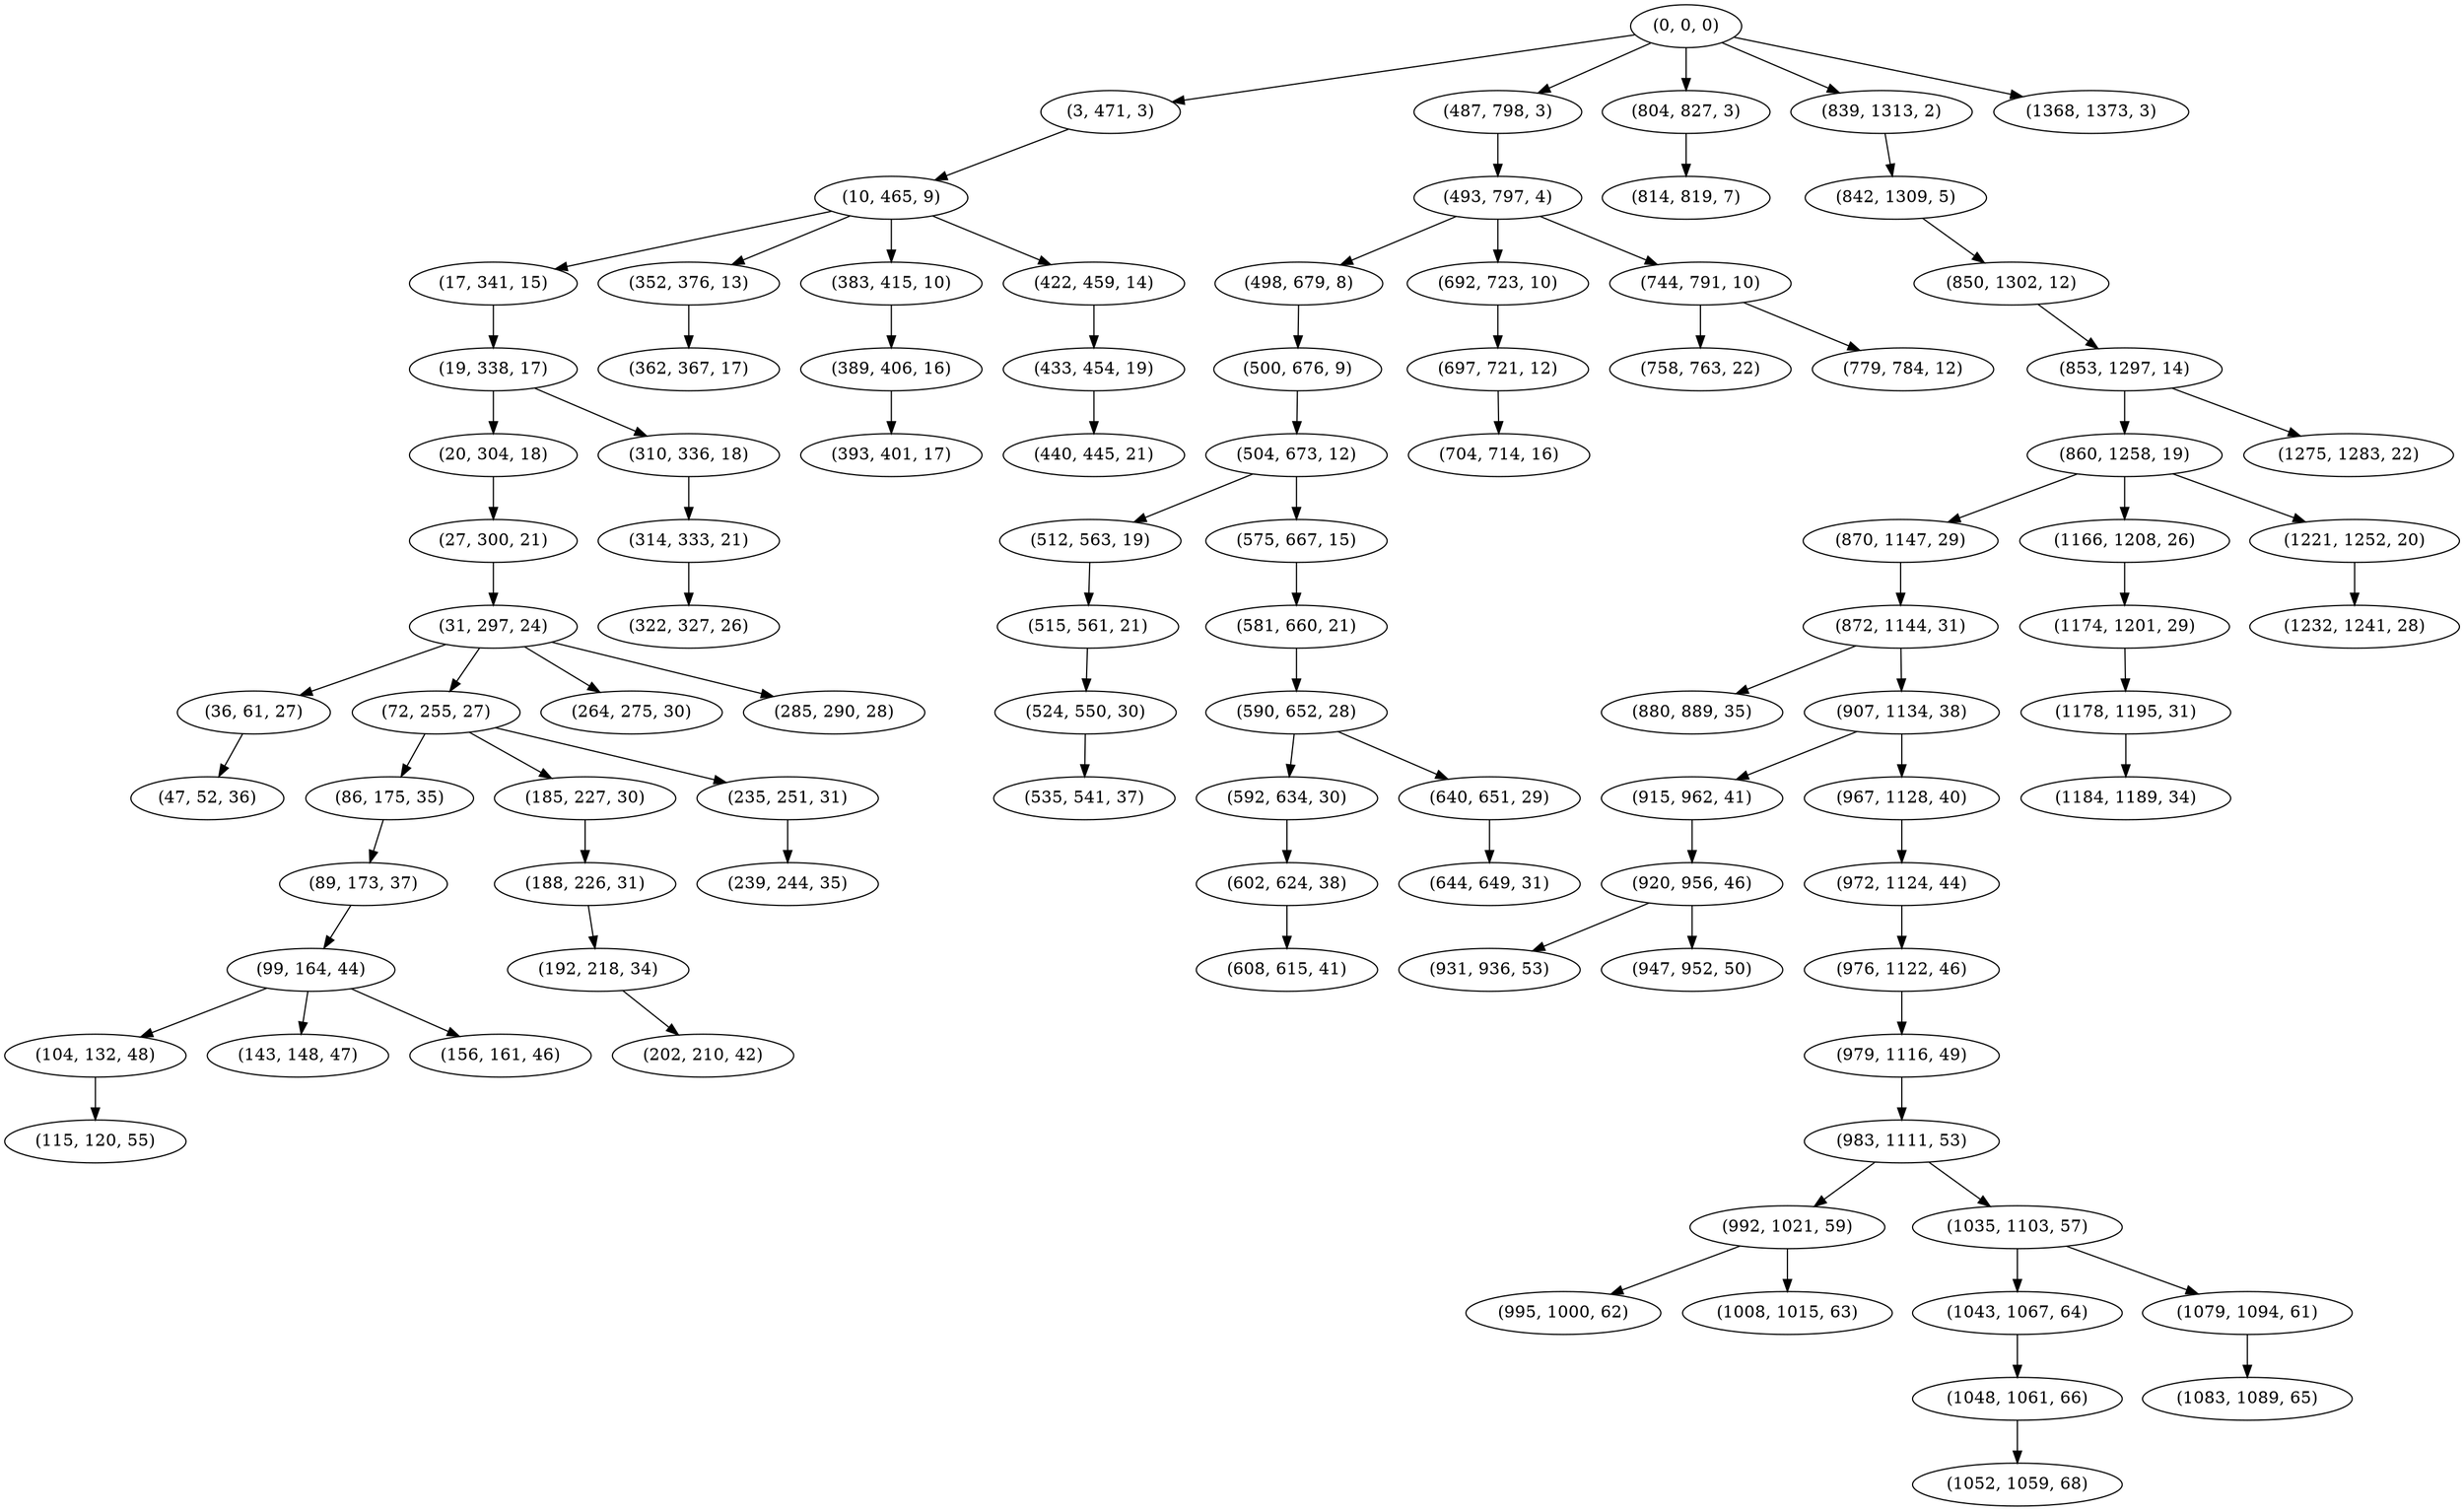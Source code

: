 digraph tree {
    "(0, 0, 0)";
    "(3, 471, 3)";
    "(10, 465, 9)";
    "(17, 341, 15)";
    "(19, 338, 17)";
    "(20, 304, 18)";
    "(27, 300, 21)";
    "(31, 297, 24)";
    "(36, 61, 27)";
    "(47, 52, 36)";
    "(72, 255, 27)";
    "(86, 175, 35)";
    "(89, 173, 37)";
    "(99, 164, 44)";
    "(104, 132, 48)";
    "(115, 120, 55)";
    "(143, 148, 47)";
    "(156, 161, 46)";
    "(185, 227, 30)";
    "(188, 226, 31)";
    "(192, 218, 34)";
    "(202, 210, 42)";
    "(235, 251, 31)";
    "(239, 244, 35)";
    "(264, 275, 30)";
    "(285, 290, 28)";
    "(310, 336, 18)";
    "(314, 333, 21)";
    "(322, 327, 26)";
    "(352, 376, 13)";
    "(362, 367, 17)";
    "(383, 415, 10)";
    "(389, 406, 16)";
    "(393, 401, 17)";
    "(422, 459, 14)";
    "(433, 454, 19)";
    "(440, 445, 21)";
    "(487, 798, 3)";
    "(493, 797, 4)";
    "(498, 679, 8)";
    "(500, 676, 9)";
    "(504, 673, 12)";
    "(512, 563, 19)";
    "(515, 561, 21)";
    "(524, 550, 30)";
    "(535, 541, 37)";
    "(575, 667, 15)";
    "(581, 660, 21)";
    "(590, 652, 28)";
    "(592, 634, 30)";
    "(602, 624, 38)";
    "(608, 615, 41)";
    "(640, 651, 29)";
    "(644, 649, 31)";
    "(692, 723, 10)";
    "(697, 721, 12)";
    "(704, 714, 16)";
    "(744, 791, 10)";
    "(758, 763, 22)";
    "(779, 784, 12)";
    "(804, 827, 3)";
    "(814, 819, 7)";
    "(839, 1313, 2)";
    "(842, 1309, 5)";
    "(850, 1302, 12)";
    "(853, 1297, 14)";
    "(860, 1258, 19)";
    "(870, 1147, 29)";
    "(872, 1144, 31)";
    "(880, 889, 35)";
    "(907, 1134, 38)";
    "(915, 962, 41)";
    "(920, 956, 46)";
    "(931, 936, 53)";
    "(947, 952, 50)";
    "(967, 1128, 40)";
    "(972, 1124, 44)";
    "(976, 1122, 46)";
    "(979, 1116, 49)";
    "(983, 1111, 53)";
    "(992, 1021, 59)";
    "(995, 1000, 62)";
    "(1008, 1015, 63)";
    "(1035, 1103, 57)";
    "(1043, 1067, 64)";
    "(1048, 1061, 66)";
    "(1052, 1059, 68)";
    "(1079, 1094, 61)";
    "(1083, 1089, 65)";
    "(1166, 1208, 26)";
    "(1174, 1201, 29)";
    "(1178, 1195, 31)";
    "(1184, 1189, 34)";
    "(1221, 1252, 20)";
    "(1232, 1241, 28)";
    "(1275, 1283, 22)";
    "(1368, 1373, 3)";
    "(0, 0, 0)" -> "(3, 471, 3)";
    "(0, 0, 0)" -> "(487, 798, 3)";
    "(0, 0, 0)" -> "(804, 827, 3)";
    "(0, 0, 0)" -> "(839, 1313, 2)";
    "(0, 0, 0)" -> "(1368, 1373, 3)";
    "(3, 471, 3)" -> "(10, 465, 9)";
    "(10, 465, 9)" -> "(17, 341, 15)";
    "(10, 465, 9)" -> "(352, 376, 13)";
    "(10, 465, 9)" -> "(383, 415, 10)";
    "(10, 465, 9)" -> "(422, 459, 14)";
    "(17, 341, 15)" -> "(19, 338, 17)";
    "(19, 338, 17)" -> "(20, 304, 18)";
    "(19, 338, 17)" -> "(310, 336, 18)";
    "(20, 304, 18)" -> "(27, 300, 21)";
    "(27, 300, 21)" -> "(31, 297, 24)";
    "(31, 297, 24)" -> "(36, 61, 27)";
    "(31, 297, 24)" -> "(72, 255, 27)";
    "(31, 297, 24)" -> "(264, 275, 30)";
    "(31, 297, 24)" -> "(285, 290, 28)";
    "(36, 61, 27)" -> "(47, 52, 36)";
    "(72, 255, 27)" -> "(86, 175, 35)";
    "(72, 255, 27)" -> "(185, 227, 30)";
    "(72, 255, 27)" -> "(235, 251, 31)";
    "(86, 175, 35)" -> "(89, 173, 37)";
    "(89, 173, 37)" -> "(99, 164, 44)";
    "(99, 164, 44)" -> "(104, 132, 48)";
    "(99, 164, 44)" -> "(143, 148, 47)";
    "(99, 164, 44)" -> "(156, 161, 46)";
    "(104, 132, 48)" -> "(115, 120, 55)";
    "(185, 227, 30)" -> "(188, 226, 31)";
    "(188, 226, 31)" -> "(192, 218, 34)";
    "(192, 218, 34)" -> "(202, 210, 42)";
    "(235, 251, 31)" -> "(239, 244, 35)";
    "(310, 336, 18)" -> "(314, 333, 21)";
    "(314, 333, 21)" -> "(322, 327, 26)";
    "(352, 376, 13)" -> "(362, 367, 17)";
    "(383, 415, 10)" -> "(389, 406, 16)";
    "(389, 406, 16)" -> "(393, 401, 17)";
    "(422, 459, 14)" -> "(433, 454, 19)";
    "(433, 454, 19)" -> "(440, 445, 21)";
    "(487, 798, 3)" -> "(493, 797, 4)";
    "(493, 797, 4)" -> "(498, 679, 8)";
    "(493, 797, 4)" -> "(692, 723, 10)";
    "(493, 797, 4)" -> "(744, 791, 10)";
    "(498, 679, 8)" -> "(500, 676, 9)";
    "(500, 676, 9)" -> "(504, 673, 12)";
    "(504, 673, 12)" -> "(512, 563, 19)";
    "(504, 673, 12)" -> "(575, 667, 15)";
    "(512, 563, 19)" -> "(515, 561, 21)";
    "(515, 561, 21)" -> "(524, 550, 30)";
    "(524, 550, 30)" -> "(535, 541, 37)";
    "(575, 667, 15)" -> "(581, 660, 21)";
    "(581, 660, 21)" -> "(590, 652, 28)";
    "(590, 652, 28)" -> "(592, 634, 30)";
    "(590, 652, 28)" -> "(640, 651, 29)";
    "(592, 634, 30)" -> "(602, 624, 38)";
    "(602, 624, 38)" -> "(608, 615, 41)";
    "(640, 651, 29)" -> "(644, 649, 31)";
    "(692, 723, 10)" -> "(697, 721, 12)";
    "(697, 721, 12)" -> "(704, 714, 16)";
    "(744, 791, 10)" -> "(758, 763, 22)";
    "(744, 791, 10)" -> "(779, 784, 12)";
    "(804, 827, 3)" -> "(814, 819, 7)";
    "(839, 1313, 2)" -> "(842, 1309, 5)";
    "(842, 1309, 5)" -> "(850, 1302, 12)";
    "(850, 1302, 12)" -> "(853, 1297, 14)";
    "(853, 1297, 14)" -> "(860, 1258, 19)";
    "(853, 1297, 14)" -> "(1275, 1283, 22)";
    "(860, 1258, 19)" -> "(870, 1147, 29)";
    "(860, 1258, 19)" -> "(1166, 1208, 26)";
    "(860, 1258, 19)" -> "(1221, 1252, 20)";
    "(870, 1147, 29)" -> "(872, 1144, 31)";
    "(872, 1144, 31)" -> "(880, 889, 35)";
    "(872, 1144, 31)" -> "(907, 1134, 38)";
    "(907, 1134, 38)" -> "(915, 962, 41)";
    "(907, 1134, 38)" -> "(967, 1128, 40)";
    "(915, 962, 41)" -> "(920, 956, 46)";
    "(920, 956, 46)" -> "(931, 936, 53)";
    "(920, 956, 46)" -> "(947, 952, 50)";
    "(967, 1128, 40)" -> "(972, 1124, 44)";
    "(972, 1124, 44)" -> "(976, 1122, 46)";
    "(976, 1122, 46)" -> "(979, 1116, 49)";
    "(979, 1116, 49)" -> "(983, 1111, 53)";
    "(983, 1111, 53)" -> "(992, 1021, 59)";
    "(983, 1111, 53)" -> "(1035, 1103, 57)";
    "(992, 1021, 59)" -> "(995, 1000, 62)";
    "(992, 1021, 59)" -> "(1008, 1015, 63)";
    "(1035, 1103, 57)" -> "(1043, 1067, 64)";
    "(1035, 1103, 57)" -> "(1079, 1094, 61)";
    "(1043, 1067, 64)" -> "(1048, 1061, 66)";
    "(1048, 1061, 66)" -> "(1052, 1059, 68)";
    "(1079, 1094, 61)" -> "(1083, 1089, 65)";
    "(1166, 1208, 26)" -> "(1174, 1201, 29)";
    "(1174, 1201, 29)" -> "(1178, 1195, 31)";
    "(1178, 1195, 31)" -> "(1184, 1189, 34)";
    "(1221, 1252, 20)" -> "(1232, 1241, 28)";
}
